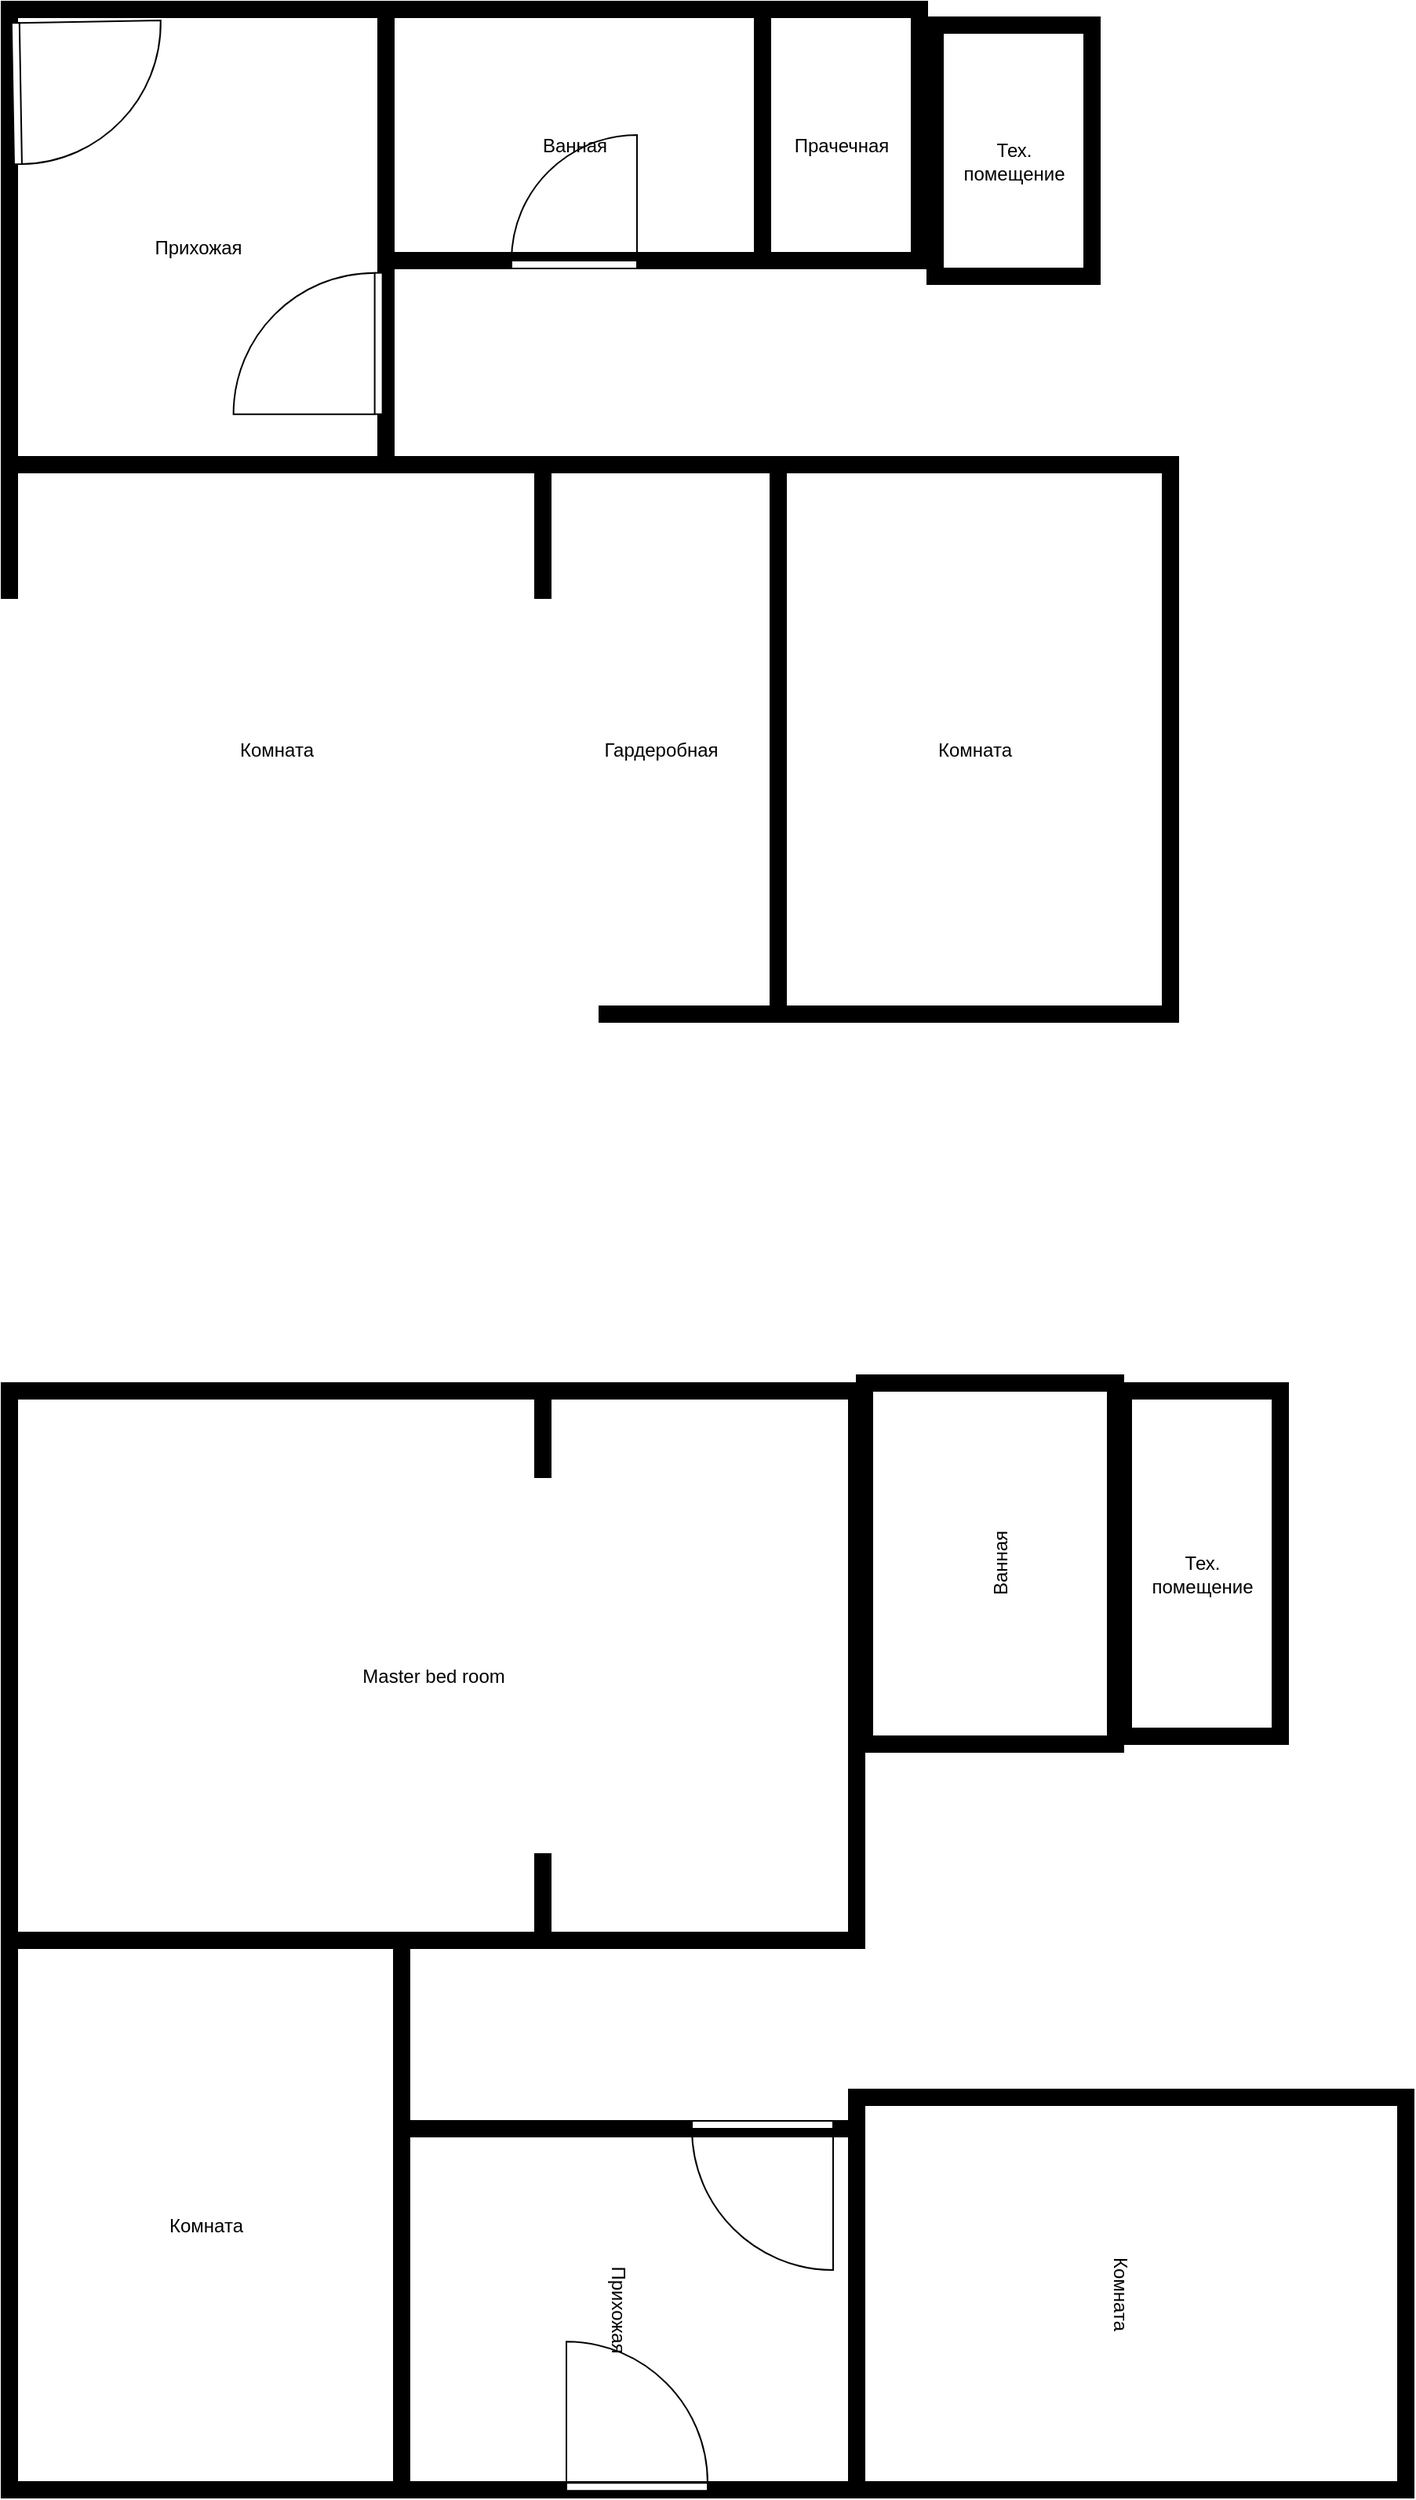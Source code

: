 <mxfile version="21.3.2" type="github">
  <diagram name="Page-1" id="38b20595-45e3-9b7f-d5ca-b57f44c5b66d">
    <mxGraphModel dx="1434" dy="788" grid="1" gridSize="10" guides="1" tooltips="1" connect="1" arrows="1" fold="1" page="1" pageScale="1" pageWidth="1100" pageHeight="850" background="none" math="0" shadow="0">
      <root>
        <mxCell id="0" />
        <mxCell id="1" parent="0" />
        <mxCell id="sUIK8oFJBja1LO4V5T6o-1" value="Прихожая" style="verticalLabelPosition=center;html=1;verticalAlign=center;align=center;shape=mxgraph.floorplan.room;fillColor=#000000;" parent="1" vertex="1">
          <mxGeometry x="80" y="180" width="250" height="300" as="geometry" />
        </mxCell>
        <mxCell id="sUIK8oFJBja1LO4V5T6o-3" value="Комната" style="verticalLabelPosition=center;html=1;verticalAlign=center;align=center;shape=mxgraph.floorplan.room;fillColor=#000000;" parent="1" vertex="1">
          <mxGeometry x="80" y="470" width="350" height="360" as="geometry" />
        </mxCell>
        <mxCell id="sUIK8oFJBja1LO4V5T6o-9" value="Комната" style="verticalLabelPosition=center;html=1;verticalAlign=center;align=center;shape=mxgraph.floorplan.room;fillColor=#000000;" parent="1" vertex="1">
          <mxGeometry x="570" y="470" width="260" height="360" as="geometry" />
        </mxCell>
        <mxCell id="sUIK8oFJBja1LO4V5T6o-13" value="Прачечная" style="verticalLabelPosition=center;html=1;verticalAlign=center;align=center;shape=mxgraph.floorplan.room;fillColor=#000000;" parent="1" vertex="1">
          <mxGeometry x="560" y="180" width="110" height="170" as="geometry" />
        </mxCell>
        <mxCell id="sUIK8oFJBja1LO4V5T6o-14" value="Тех. &lt;br&gt;помещение" style="verticalLabelPosition=center;html=1;verticalAlign=center;align=center;shape=mxgraph.floorplan.room;fillColor=#000000;rotation=0;" parent="1" vertex="1">
          <mxGeometry x="790" y="1060" width="110" height="230" as="geometry" />
        </mxCell>
        <mxCell id="sUIK8oFJBja1LO4V5T6o-20" value="Ванная" style="verticalLabelPosition=center;html=1;verticalAlign=center;align=center;shape=mxgraph.floorplan.room;fillColor=#000000;" parent="1" vertex="1">
          <mxGeometry x="320" y="180" width="250" height="170" as="geometry" />
        </mxCell>
        <mxCell id="79QRJzX3PPVvXHmyycrC-3" value="" style="verticalLabelPosition=bottom;html=1;verticalAlign=top;align=center;shape=mxgraph.floorplan.doorRight;aspect=fixed;rotation=90;" vertex="1" parent="1">
          <mxGeometry x="230" y="350" width="90" height="95.63" as="geometry" />
        </mxCell>
        <mxCell id="79QRJzX3PPVvXHmyycrC-4" value="" style="verticalLabelPosition=bottom;html=1;verticalAlign=top;align=center;shape=mxgraph.floorplan.doorRight;aspect=fixed;rotation=-91;" vertex="1" parent="1">
          <mxGeometry x="90" y="190" width="90" height="95.63" as="geometry" />
        </mxCell>
        <mxCell id="79QRJzX3PPVvXHmyycrC-5" value="" style="verticalLabelPosition=bottom;html=1;verticalAlign=top;align=center;shape=mxgraph.floorplan.doorLeft;aspect=fixed;rotation=-180;" vertex="1" parent="1">
          <mxGeometry x="405" y="265" width="80" height="85" as="geometry" />
        </mxCell>
        <mxCell id="79QRJzX3PPVvXHmyycrC-6" value="Гардеробная" style="verticalLabelPosition=center;html=1;verticalAlign=center;align=center;shape=mxgraph.floorplan.room;fillColor=strokeColor;" vertex="1" parent="1">
          <mxGeometry x="420" y="470" width="160" height="360" as="geometry" />
        </mxCell>
        <mxCell id="79QRJzX3PPVvXHmyycrC-7" value="Master bed room" style="verticalLabelPosition=center;html=1;verticalAlign=center;align=center;shape=mxgraph.floorplan.room;fillColor=strokeColor;" vertex="1" parent="1">
          <mxGeometry x="80" y="1060" width="550" height="360" as="geometry" />
        </mxCell>
        <mxCell id="79QRJzX3PPVvXHmyycrC-8" value="" style="verticalLabelPosition=bottom;html=1;verticalAlign=top;align=center;shape=mxgraph.floorplan.wall;fillColor=strokeColor;direction=south;" vertex="1" parent="1">
          <mxGeometry x="420" y="1060" width="10" height="60" as="geometry" />
        </mxCell>
        <mxCell id="79QRJzX3PPVvXHmyycrC-9" value="" style="verticalLabelPosition=bottom;html=1;verticalAlign=top;align=center;shape=mxgraph.floorplan.wall;fillColor=strokeColor;direction=south;" vertex="1" parent="1">
          <mxGeometry x="420" y="1360" width="10" height="60" as="geometry" />
        </mxCell>
        <mxCell id="79QRJzX3PPVvXHmyycrC-10" value="Прихожая" style="verticalLabelPosition=center;html=1;verticalAlign=center;align=center;shape=mxgraph.floorplan.room;fillColor=#000000;rotation=90;" vertex="1" parent="1">
          <mxGeometry x="360" y="1500" width="240" height="300" as="geometry" />
        </mxCell>
        <mxCell id="79QRJzX3PPVvXHmyycrC-11" value="Комната" style="verticalLabelPosition=center;html=1;verticalAlign=center;align=center;shape=mxgraph.floorplan.room;fillColor=#000000;" vertex="1" parent="1">
          <mxGeometry x="80" y="1410" width="260" height="360" as="geometry" />
        </mxCell>
        <mxCell id="79QRJzX3PPVvXHmyycrC-12" value="" style="verticalLabelPosition=bottom;html=1;verticalAlign=top;align=center;shape=mxgraph.floorplan.doorRight;aspect=fixed;rotation=0;" vertex="1" parent="1">
          <mxGeometry x="520" y="1530" width="90" height="95.63" as="geometry" />
        </mxCell>
        <mxCell id="79QRJzX3PPVvXHmyycrC-13" value="" style="verticalLabelPosition=bottom;html=1;verticalAlign=top;align=center;shape=mxgraph.floorplan.doorRight;aspect=fixed;rotation=-180;" vertex="1" parent="1">
          <mxGeometry x="440" y="1670" width="90" height="95.63" as="geometry" />
        </mxCell>
        <mxCell id="79QRJzX3PPVvXHmyycrC-14" value="Ванная" style="verticalLabelPosition=center;html=1;verticalAlign=center;align=center;shape=mxgraph.floorplan.room;fillColor=#000000;rotation=-90;" vertex="1" parent="1">
          <mxGeometry x="590" y="1090" width="240" height="170" as="geometry" />
        </mxCell>
        <mxCell id="79QRJzX3PPVvXHmyycrC-15" value="Тех. &lt;br&gt;помещение" style="verticalLabelPosition=center;html=1;verticalAlign=center;align=center;shape=mxgraph.floorplan.room;fillColor=#000000;" vertex="1" parent="1">
          <mxGeometry x="670" y="190" width="110" height="170" as="geometry" />
        </mxCell>
        <mxCell id="79QRJzX3PPVvXHmyycrC-16" value="Комната" style="verticalLabelPosition=center;html=1;verticalAlign=center;align=center;shape=mxgraph.floorplan.room;fillColor=#000000;rotation=90;" vertex="1" parent="1">
          <mxGeometry x="670" y="1460" width="260" height="360" as="geometry" />
        </mxCell>
      </root>
    </mxGraphModel>
  </diagram>
</mxfile>
